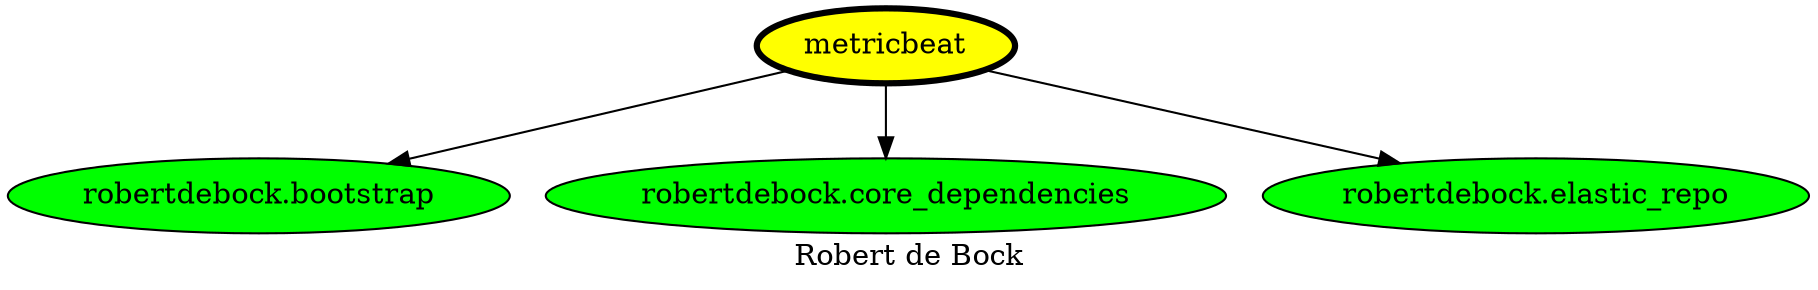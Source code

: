 digraph PhiloDilemma {
  label = "Robert de Bock" ;
  overlap=false
  {
    "metricbeat" [fillcolor=yellow style=filled penwidth=3]
    "robertdebock.bootstrap" [fillcolor=green style=filled]
    "robertdebock.core_dependencies" [fillcolor=green style=filled]
    "robertdebock.elastic_repo" [fillcolor=green style=filled]
  }
  "metricbeat" -> "robertdebock.bootstrap"
  "metricbeat" -> "robertdebock.core_dependencies"
  "metricbeat" -> "robertdebock.elastic_repo"
}
